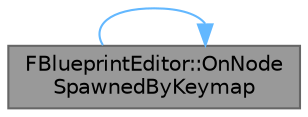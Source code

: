 digraph "FBlueprintEditor::OnNodeSpawnedByKeymap"
{
 // INTERACTIVE_SVG=YES
 // LATEX_PDF_SIZE
  bgcolor="transparent";
  edge [fontname=Helvetica,fontsize=10,labelfontname=Helvetica,labelfontsize=10];
  node [fontname=Helvetica,fontsize=10,shape=box,height=0.2,width=0.4];
  rankdir="LR";
  Node1 [id="Node000001",label="FBlueprintEditor::OnNode\lSpawnedByKeymap",height=0.2,width=0.4,color="gray40", fillcolor="grey60", style="filled", fontcolor="black",tooltip="Called when node is spawned by keymap."];
  Node1 -> Node1 [id="edge1_Node000001_Node000001",color="steelblue1",style="solid",tooltip=" "];
}
